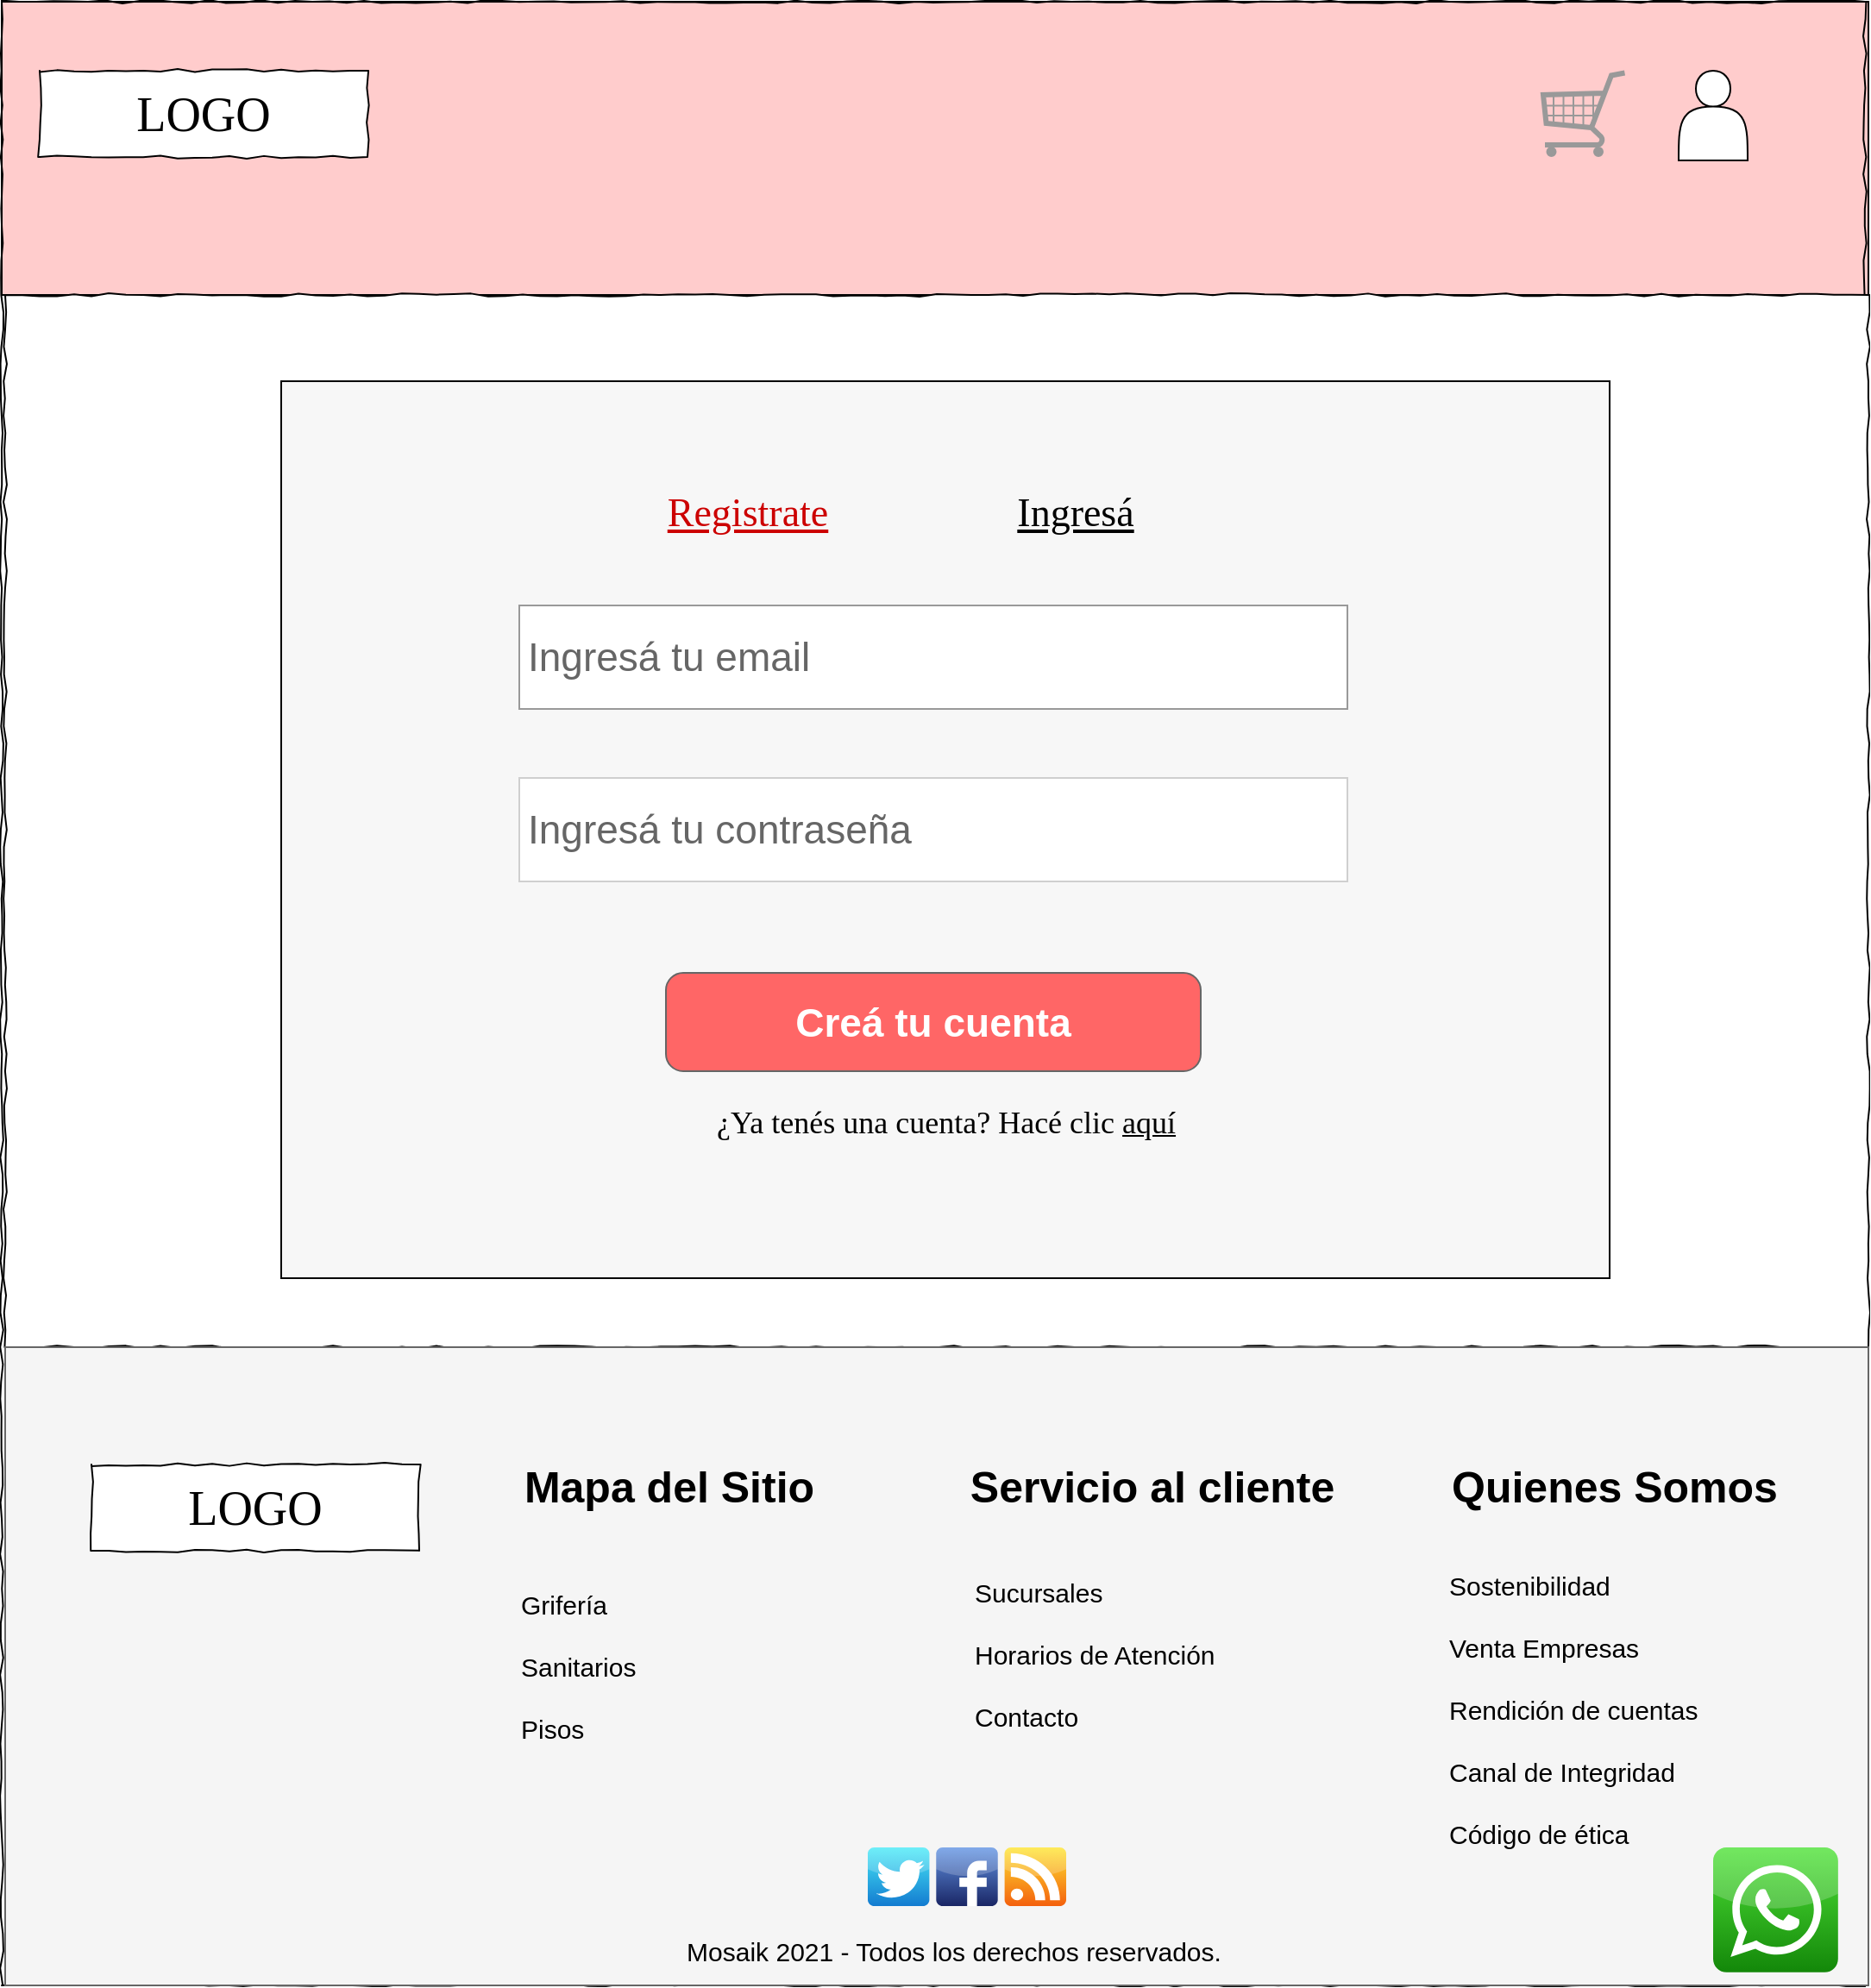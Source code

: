 <mxfile version="14.6.1" type="device" pages="4"><diagram name="Registro 1 - main" id="Wrc4QnwDr0ZT-MoXyewR"><mxGraphModel dx="2076" dy="1096" grid="1" gridSize="10" guides="1" tooltips="1" connect="1" arrows="1" fold="1" page="1" pageScale="1" pageWidth="1100" pageHeight="850" background="#ffffff" math="0" shadow="0"><root><mxCell id="GA3qDe899XazZ-DJ33n--0"/><mxCell id="GA3qDe899XazZ-DJ33n--1" parent="GA3qDe899XazZ-DJ33n--0"/><mxCell id="GA3qDe899XazZ-DJ33n--2" value="" style="rounded=0;whiteSpace=wrap;html=1;labelBackgroundColor=#ffffff;fontSize=30;fillColor=#FFCCCC;align=left;" vertex="1" parent="GA3qDe899XazZ-DJ33n--1"><mxGeometry x="18" y="20" width="1082" height="170" as="geometry"/></mxCell><mxCell id="GA3qDe899XazZ-DJ33n--3" value="" style="whiteSpace=wrap;html=1;rounded=0;shadow=0;labelBackgroundColor=none;strokeColor=#000000;strokeWidth=1;fillColor=none;fontFamily=Verdana;fontSize=12;fontColor=#000000;align=center;comic=1;" vertex="1" parent="GA3qDe899XazZ-DJ33n--1"><mxGeometry x="18" y="20" width="1080" height="1150" as="geometry"/></mxCell><mxCell id="GA3qDe899XazZ-DJ33n--4" value="" style="whiteSpace=wrap;html=1;rounded=0;shadow=0;labelBackgroundColor=none;strokeWidth=1;fontFamily=Verdana;fontSize=12;align=center;comic=1;" vertex="1" parent="GA3qDe899XazZ-DJ33n--1"><mxGeometry x="20" y="190" width="1080" height="610" as="geometry"/></mxCell><mxCell id="GA3qDe899XazZ-DJ33n--5" value="" style="rounded=0;whiteSpace=wrap;html=1;fontSize=30;align=left;fillColor=#F7F7F7;" vertex="1" parent="GA3qDe899XazZ-DJ33n--1"><mxGeometry x="180" y="240" width="770" height="520" as="geometry"/></mxCell><mxCell id="GA3qDe899XazZ-DJ33n--6" value="LOGO" style="whiteSpace=wrap;html=1;rounded=0;shadow=0;labelBackgroundColor=none;strokeWidth=1;fontFamily=Verdana;fontSize=28;align=center;comic=1;" vertex="1" parent="GA3qDe899XazZ-DJ33n--1"><mxGeometry x="40" y="60" width="190" height="50" as="geometry"/></mxCell><mxCell id="GA3qDe899XazZ-DJ33n--7" value="" style="verticalLabelPosition=bottom;shadow=0;dashed=0;align=center;html=1;verticalAlign=top;strokeWidth=1;shape=mxgraph.mockup.misc.shoppingCart;strokeColor=#999999;" vertex="1" parent="GA3qDe899XazZ-DJ33n--1"><mxGeometry x="910" y="60" width="50" height="50" as="geometry"/></mxCell><mxCell id="GA3qDe899XazZ-DJ33n--8" value="" style="shape=actor;whiteSpace=wrap;html=1;" vertex="1" parent="GA3qDe899XazZ-DJ33n--1"><mxGeometry x="990" y="60" width="40" height="52" as="geometry"/></mxCell><mxCell id="GA3qDe899XazZ-DJ33n--9" value="" style="group" vertex="1" connectable="0" parent="GA3qDe899XazZ-DJ33n--1"><mxGeometry x="465" y="480" width="210" height="20" as="geometry"/></mxCell><mxCell id="GA3qDe899XazZ-DJ33n--10" value="" style="ellipse;shape=doubleEllipse;whiteSpace=wrap;html=1;aspect=fixed;" vertex="1" parent="GA3qDe899XazZ-DJ33n--9"><mxGeometry width="20" height="20" as="geometry"/></mxCell><mxCell id="GA3qDe899XazZ-DJ33n--11" value="" style="ellipse;shape=doubleEllipse;whiteSpace=wrap;html=1;aspect=fixed;" vertex="1" parent="GA3qDe899XazZ-DJ33n--9"><mxGeometry x="190" width="20" height="20" as="geometry"/></mxCell><mxCell id="GA3qDe899XazZ-DJ33n--12" value="" style="ellipse;shape=doubleEllipse;whiteSpace=wrap;html=1;aspect=fixed;" vertex="1" parent="GA3qDe899XazZ-DJ33n--9"><mxGeometry x="95" width="20" height="20" as="geometry"/></mxCell><mxCell id="GA3qDe899XazZ-DJ33n--13" value="" style="rounded=0;whiteSpace=wrap;html=1;fontSize=20;fillColor=#f5f5f5;strokeColor=#666666;fontColor=#333333;" vertex="1" parent="GA3qDe899XazZ-DJ33n--1"><mxGeometry x="20" y="800" width="1080" height="370" as="geometry"/></mxCell><mxCell id="GA3qDe899XazZ-DJ33n--14" value="&lt;span style=&quot;font-size: 25px;&quot;&gt;Quienes Somos&lt;/span&gt;&lt;div style=&quot;text-align: left; font-size: 25px;&quot;&gt;&lt;/div&gt;" style="text;html=1;strokeColor=none;fillColor=none;align=center;verticalAlign=middle;whiteSpace=wrap;rounded=0;fontSize=25;fontStyle=1" vertex="1" parent="GA3qDe899XazZ-DJ33n--1"><mxGeometry x="848" y="850" width="210" height="60" as="geometry"/></mxCell><mxCell id="GA3qDe899XazZ-DJ33n--15" value="&lt;span style=&quot;font-size: 25px&quot;&gt;Servicio al cliente&lt;/span&gt;&lt;div style=&quot;text-align: left ; font-size: 25px&quot;&gt;&lt;/div&gt;" style="text;html=1;strokeColor=none;fillColor=none;align=center;verticalAlign=middle;whiteSpace=wrap;rounded=0;fontSize=25;fontStyle=1" vertex="1" parent="GA3qDe899XazZ-DJ33n--1"><mxGeometry x="560" y="850" width="250" height="60" as="geometry"/></mxCell><mxCell id="GA3qDe899XazZ-DJ33n--16" value="&lt;span style=&quot;font-size: 25px&quot;&gt;Mapa del Sitio&lt;/span&gt;&lt;div style=&quot;text-align: left ; font-size: 25px&quot;&gt;&lt;/div&gt;" style="text;html=1;strokeColor=none;fillColor=none;align=center;verticalAlign=middle;whiteSpace=wrap;rounded=0;fontSize=25;fontStyle=1" vertex="1" parent="GA3qDe899XazZ-DJ33n--1"><mxGeometry x="280" y="850" width="250" height="60" as="geometry"/></mxCell><mxCell id="GA3qDe899XazZ-DJ33n--17" value="Sucursales&lt;br&gt;&lt;br&gt;Horarios de Atención&lt;br&gt;&lt;br&gt;Contacto&lt;br&gt;&lt;div style=&quot;font-size: 15px&quot;&gt;&lt;/div&gt;" style="text;html=1;strokeColor=none;fillColor=none;align=left;verticalAlign=middle;whiteSpace=wrap;rounded=0;fontSize=15;fontStyle=0" vertex="1" parent="GA3qDe899XazZ-DJ33n--1"><mxGeometry x="580" y="918" width="160" height="120" as="geometry"/></mxCell><mxCell id="GA3qDe899XazZ-DJ33n--18" value="&lt;div&gt;Sostenibilidad&lt;/div&gt;&lt;div&gt;&lt;br&gt;&lt;/div&gt;&lt;div&gt;Venta Empresas&lt;/div&gt;&lt;div&gt;&lt;br&gt;&lt;/div&gt;&lt;div&gt;Rendición de cuentas&lt;/div&gt;&lt;div&gt;&lt;br&gt;&lt;/div&gt;&lt;div&gt;Canal de Integridad&lt;/div&gt;&lt;div&gt;&lt;br&gt;&lt;/div&gt;&lt;div&gt;Código de ética&lt;/div&gt;&lt;div style=&quot;font-size: 15px&quot;&gt;&lt;/div&gt;" style="text;html=1;strokeColor=none;fillColor=none;align=left;verticalAlign=middle;whiteSpace=wrap;rounded=0;fontSize=15;fontStyle=0" vertex="1" parent="GA3qDe899XazZ-DJ33n--1"><mxGeometry x="855" y="910" width="160" height="200" as="geometry"/></mxCell><mxCell id="GA3qDe899XazZ-DJ33n--19" value="Grifería&lt;br&gt;&lt;br&gt;Sanitarios&lt;br&gt;&lt;br&gt;Pisos&lt;br&gt;&lt;div style=&quot;font-size: 15px&quot;&gt;&lt;/div&gt;" style="text;html=1;strokeColor=none;fillColor=none;align=left;verticalAlign=middle;whiteSpace=wrap;rounded=0;fontSize=15;fontStyle=0" vertex="1" parent="GA3qDe899XazZ-DJ33n--1"><mxGeometry x="317" y="925" width="160" height="120" as="geometry"/></mxCell><mxCell id="GA3qDe899XazZ-DJ33n--20" value="Mosaik 2021 - Todos los derechos reservados.&lt;br&gt;&lt;div style=&quot;font-size: 15px&quot;&gt;&lt;/div&gt;" style="text;html=1;strokeColor=none;fillColor=none;align=center;verticalAlign=middle;whiteSpace=wrap;rounded=0;fontSize=15;fontStyle=0" vertex="1" parent="GA3qDe899XazZ-DJ33n--1"><mxGeometry x="40" y="1130" width="1060" height="40" as="geometry"/></mxCell><mxCell id="GA3qDe899XazZ-DJ33n--21" value="" style="dashed=0;outlineConnect=0;html=1;align=center;labelPosition=center;verticalLabelPosition=bottom;verticalAlign=top;shape=mxgraph.webicons.whatsapp;fillColor=#4FE238;gradientColor=#138709;fontSize=15;" vertex="1" parent="GA3qDe899XazZ-DJ33n--1"><mxGeometry x="1010" y="1090" width="72.4" height="72.4" as="geometry"/></mxCell><mxCell id="GA3qDe899XazZ-DJ33n--22" value="" style="group" vertex="1" connectable="0" parent="GA3qDe899XazZ-DJ33n--1"><mxGeometry x="520" y="1090" width="115" height="34" as="geometry"/></mxCell><mxCell id="GA3qDe899XazZ-DJ33n--23" value="" style="dashed=0;outlineConnect=0;html=1;align=center;labelPosition=center;verticalLabelPosition=bottom;verticalAlign=top;shape=mxgraph.webicons.twitter;fillColor=#49EAF7;gradientColor=#137BD0;fontSize=15;" vertex="1" parent="GA3qDe899XazZ-DJ33n--22"><mxGeometry width="35.69" height="34" as="geometry"/></mxCell><mxCell id="GA3qDe899XazZ-DJ33n--24" value="" style="dashed=0;outlineConnect=0;html=1;align=center;labelPosition=center;verticalLabelPosition=bottom;verticalAlign=top;shape=mxgraph.webicons.facebook;fillColor=#6294E4;gradientColor=#1A2665;fontSize=15;" vertex="1" parent="GA3qDe899XazZ-DJ33n--22"><mxGeometry x="39.655" width="35.69" height="34" as="geometry"/></mxCell><mxCell id="GA3qDe899XazZ-DJ33n--25" value="" style="dashed=0;outlineConnect=0;html=1;align=center;labelPosition=center;verticalLabelPosition=bottom;verticalAlign=top;shape=mxgraph.webicons.rss;fillColor=#FDE532;gradientColor=#F4600D;fontSize=15;" vertex="1" parent="GA3qDe899XazZ-DJ33n--22"><mxGeometry x="79.31" width="35.69" height="34" as="geometry"/></mxCell><mxCell id="GA3qDe899XazZ-DJ33n--26" value="LOGO" style="whiteSpace=wrap;html=1;rounded=0;shadow=0;labelBackgroundColor=none;strokeWidth=1;fontFamily=Verdana;fontSize=28;align=center;comic=1;" vertex="1" parent="GA3qDe899XazZ-DJ33n--1"><mxGeometry x="70" y="868" width="190" height="50" as="geometry"/></mxCell><mxCell id="GA3qDe899XazZ-DJ33n--27" value="Registrate" style="text;html=1;points=[];align=center;verticalAlign=top;spacingTop=-4;fontSize=23;fontFamily=Verdana;fontStyle=4;fontColor=#CC0000;" vertex="1" parent="GA3qDe899XazZ-DJ33n--1"><mxGeometry x="390" y="300" width="120" height="40" as="geometry"/></mxCell><mxCell id="GA3qDe899XazZ-DJ33n--28" value="Ingresá" style="text;html=1;points=[];align=center;verticalAlign=top;spacingTop=-4;fontSize=23;fontFamily=Verdana;fontStyle=4" vertex="1" parent="GA3qDe899XazZ-DJ33n--1"><mxGeometry x="580" y="300" width="120" height="40" as="geometry"/></mxCell><mxCell id="GA3qDe899XazZ-DJ33n--29" value="Ingresá tu contraseña" style="strokeWidth=1;shadow=0;dashed=0;align=center;html=1;shape=mxgraph.mockup.forms.pwField;mainText=;align=left;fontColor=#666666;fontSize=23;spacingLeft=3;fillColor=#ffffff;verticalAlign=middle;strokeColor=#CFCFCF;" vertex="1" parent="GA3qDe899XazZ-DJ33n--1"><mxGeometry x="318" y="470" width="480" height="60" as="geometry"/></mxCell><mxCell id="GA3qDe899XazZ-DJ33n--30" value="&lt;font style=&quot;font-size: 23px;&quot;&gt;Ingresá tu email&lt;/font&gt;" style="strokeWidth=1;shadow=0;dashed=0;align=center;html=1;shape=mxgraph.mockup.forms.pwField;strokeColor=#999999;mainText=;align=left;fontColor=#666666;fontSize=23;spacingLeft=3;fillColor=#ffffff;verticalAlign=middle;" vertex="1" parent="GA3qDe899XazZ-DJ33n--1"><mxGeometry x="318" y="370" width="480" height="60" as="geometry"/></mxCell><mxCell id="GA3qDe899XazZ-DJ33n--31" value="Creá tu cuenta" style="strokeWidth=1;shadow=0;dashed=0;align=center;html=1;shape=mxgraph.mockup.buttons.button;strokeColor=#666666;fontColor=#ffffff;mainText=;buttonStyle=round;fontSize=23;fontStyle=1;whiteSpace=wrap;fillColor=#FF6666;" vertex="1" parent="GA3qDe899XazZ-DJ33n--1"><mxGeometry x="403" y="583" width="310" height="57" as="geometry"/></mxCell><mxCell id="GA3qDe899XazZ-DJ33n--32" value="¿Ya tenés una cuenta? Hacé clic &lt;u style=&quot;font-size: 18px;&quot;&gt;aquí&lt;/u&gt;" style="text;html=1;points=[];align=center;verticalAlign=top;spacingTop=-4;fontSize=18;fontFamily=Verdana;fontStyle=0" vertex="1" parent="GA3qDe899XazZ-DJ33n--1"><mxGeometry x="390" y="657" width="350" height="30" as="geometry"/></mxCell></root></mxGraphModel></diagram><diagram name="Registro 2 - error" id="YXgqrevwBDrtCMY97hwY"><mxGraphModel dx="2076" dy="1096" grid="1" gridSize="10" guides="1" tooltips="1" connect="1" arrows="1" fold="1" page="1" pageScale="1" pageWidth="1100" pageHeight="850" background="#ffffff" math="0" shadow="0"><root><mxCell id="K_M5II-F_oAmrG4VRPmc-0"/><mxCell id="K_M5II-F_oAmrG4VRPmc-1" parent="K_M5II-F_oAmrG4VRPmc-0"/><mxCell id="K_M5II-F_oAmrG4VRPmc-40" value="" style="rounded=0;whiteSpace=wrap;html=1;labelBackgroundColor=#ffffff;fontSize=30;fillColor=#FFCCCC;align=left;" vertex="1" parent="K_M5II-F_oAmrG4VRPmc-1"><mxGeometry x="18" y="20" width="1082" height="170" as="geometry"/></mxCell><mxCell id="K_M5II-F_oAmrG4VRPmc-3" value="" style="whiteSpace=wrap;html=1;rounded=0;shadow=0;labelBackgroundColor=none;strokeColor=#000000;strokeWidth=1;fillColor=none;fontFamily=Verdana;fontSize=12;fontColor=#000000;align=center;comic=1;" vertex="1" parent="K_M5II-F_oAmrG4VRPmc-1"><mxGeometry x="18" y="20" width="1080" height="1150" as="geometry"/></mxCell><mxCell id="K_M5II-F_oAmrG4VRPmc-2" value="" style="whiteSpace=wrap;html=1;rounded=0;shadow=0;labelBackgroundColor=none;strokeWidth=1;fontFamily=Verdana;fontSize=12;align=center;comic=1;" vertex="1" parent="K_M5II-F_oAmrG4VRPmc-1"><mxGeometry x="20" y="190" width="1080" height="610" as="geometry"/></mxCell><mxCell id="K_M5II-F_oAmrG4VRPmc-34" value="" style="rounded=0;whiteSpace=wrap;html=1;fontSize=30;align=left;fillColor=#F7F7F7;" vertex="1" parent="K_M5II-F_oAmrG4VRPmc-1"><mxGeometry x="180" y="240" width="770" height="520" as="geometry"/></mxCell><mxCell id="K_M5II-F_oAmrG4VRPmc-4" value="LOGO" style="whiteSpace=wrap;html=1;rounded=0;shadow=0;labelBackgroundColor=none;strokeWidth=1;fontFamily=Verdana;fontSize=28;align=center;comic=1;" vertex="1" parent="K_M5II-F_oAmrG4VRPmc-1"><mxGeometry x="40" y="60" width="190" height="50" as="geometry"/></mxCell><mxCell id="K_M5II-F_oAmrG4VRPmc-6" value="" style="verticalLabelPosition=bottom;shadow=0;dashed=0;align=center;html=1;verticalAlign=top;strokeWidth=1;shape=mxgraph.mockup.misc.shoppingCart;strokeColor=#999999;" vertex="1" parent="K_M5II-F_oAmrG4VRPmc-1"><mxGeometry x="910" y="60" width="50" height="50" as="geometry"/></mxCell><mxCell id="K_M5II-F_oAmrG4VRPmc-7" value="" style="shape=actor;whiteSpace=wrap;html=1;" vertex="1" parent="K_M5II-F_oAmrG4VRPmc-1"><mxGeometry x="990" y="60" width="40" height="52" as="geometry"/></mxCell><mxCell id="K_M5II-F_oAmrG4VRPmc-8" value="" style="group" vertex="1" connectable="0" parent="K_M5II-F_oAmrG4VRPmc-1"><mxGeometry x="465" y="480" width="210" height="20" as="geometry"/></mxCell><mxCell id="K_M5II-F_oAmrG4VRPmc-9" value="" style="ellipse;shape=doubleEllipse;whiteSpace=wrap;html=1;aspect=fixed;" vertex="1" parent="K_M5II-F_oAmrG4VRPmc-8"><mxGeometry width="20" height="20" as="geometry"/></mxCell><mxCell id="K_M5II-F_oAmrG4VRPmc-10" value="" style="ellipse;shape=doubleEllipse;whiteSpace=wrap;html=1;aspect=fixed;" vertex="1" parent="K_M5II-F_oAmrG4VRPmc-8"><mxGeometry x="190" width="20" height="20" as="geometry"/></mxCell><mxCell id="K_M5II-F_oAmrG4VRPmc-11" value="" style="ellipse;shape=doubleEllipse;whiteSpace=wrap;html=1;aspect=fixed;" vertex="1" parent="K_M5II-F_oAmrG4VRPmc-8"><mxGeometry x="95" width="20" height="20" as="geometry"/></mxCell><mxCell id="K_M5II-F_oAmrG4VRPmc-12" value="" style="rounded=0;whiteSpace=wrap;html=1;fontSize=20;fillColor=#f5f5f5;strokeColor=#666666;fontColor=#333333;" vertex="1" parent="K_M5II-F_oAmrG4VRPmc-1"><mxGeometry x="20" y="800" width="1080" height="370" as="geometry"/></mxCell><mxCell id="K_M5II-F_oAmrG4VRPmc-13" value="&lt;span style=&quot;font-size: 25px;&quot;&gt;Quienes Somos&lt;/span&gt;&lt;div style=&quot;text-align: left; font-size: 25px;&quot;&gt;&lt;/div&gt;" style="text;html=1;strokeColor=none;fillColor=none;align=center;verticalAlign=middle;whiteSpace=wrap;rounded=0;fontSize=25;fontStyle=1" vertex="1" parent="K_M5II-F_oAmrG4VRPmc-1"><mxGeometry x="848" y="850" width="210" height="60" as="geometry"/></mxCell><mxCell id="K_M5II-F_oAmrG4VRPmc-14" value="&lt;span style=&quot;font-size: 25px&quot;&gt;Servicio al cliente&lt;/span&gt;&lt;div style=&quot;text-align: left ; font-size: 25px&quot;&gt;&lt;/div&gt;" style="text;html=1;strokeColor=none;fillColor=none;align=center;verticalAlign=middle;whiteSpace=wrap;rounded=0;fontSize=25;fontStyle=1" vertex="1" parent="K_M5II-F_oAmrG4VRPmc-1"><mxGeometry x="560" y="850" width="250" height="60" as="geometry"/></mxCell><mxCell id="K_M5II-F_oAmrG4VRPmc-15" value="&lt;span style=&quot;font-size: 25px&quot;&gt;Mapa del Sitio&lt;/span&gt;&lt;div style=&quot;text-align: left ; font-size: 25px&quot;&gt;&lt;/div&gt;" style="text;html=1;strokeColor=none;fillColor=none;align=center;verticalAlign=middle;whiteSpace=wrap;rounded=0;fontSize=25;fontStyle=1" vertex="1" parent="K_M5II-F_oAmrG4VRPmc-1"><mxGeometry x="280" y="850" width="250" height="60" as="geometry"/></mxCell><mxCell id="K_M5II-F_oAmrG4VRPmc-16" value="Sucursales&lt;br&gt;&lt;br&gt;Horarios de Atención&lt;br&gt;&lt;br&gt;Contacto&lt;br&gt;&lt;div style=&quot;font-size: 15px&quot;&gt;&lt;/div&gt;" style="text;html=1;strokeColor=none;fillColor=none;align=left;verticalAlign=middle;whiteSpace=wrap;rounded=0;fontSize=15;fontStyle=0" vertex="1" parent="K_M5II-F_oAmrG4VRPmc-1"><mxGeometry x="580" y="918" width="160" height="120" as="geometry"/></mxCell><mxCell id="K_M5II-F_oAmrG4VRPmc-17" value="&lt;div&gt;Sostenibilidad&lt;/div&gt;&lt;div&gt;&lt;br&gt;&lt;/div&gt;&lt;div&gt;Venta Empresas&lt;/div&gt;&lt;div&gt;&lt;br&gt;&lt;/div&gt;&lt;div&gt;Rendición de cuentas&lt;/div&gt;&lt;div&gt;&lt;br&gt;&lt;/div&gt;&lt;div&gt;Canal de Integridad&lt;/div&gt;&lt;div&gt;&lt;br&gt;&lt;/div&gt;&lt;div&gt;Código de ética&lt;/div&gt;&lt;div style=&quot;font-size: 15px&quot;&gt;&lt;/div&gt;" style="text;html=1;strokeColor=none;fillColor=none;align=left;verticalAlign=middle;whiteSpace=wrap;rounded=0;fontSize=15;fontStyle=0" vertex="1" parent="K_M5II-F_oAmrG4VRPmc-1"><mxGeometry x="855" y="910" width="160" height="200" as="geometry"/></mxCell><mxCell id="K_M5II-F_oAmrG4VRPmc-18" value="Grifería&lt;br&gt;&lt;br&gt;Sanitarios&lt;br&gt;&lt;br&gt;Pisos&lt;br&gt;&lt;div style=&quot;font-size: 15px&quot;&gt;&lt;/div&gt;" style="text;html=1;strokeColor=none;fillColor=none;align=left;verticalAlign=middle;whiteSpace=wrap;rounded=0;fontSize=15;fontStyle=0" vertex="1" parent="K_M5II-F_oAmrG4VRPmc-1"><mxGeometry x="317" y="925" width="160" height="120" as="geometry"/></mxCell><mxCell id="K_M5II-F_oAmrG4VRPmc-19" value="Mosaik 2021 - Todos los derechos reservados.&lt;br&gt;&lt;div style=&quot;font-size: 15px&quot;&gt;&lt;/div&gt;" style="text;html=1;strokeColor=none;fillColor=none;align=center;verticalAlign=middle;whiteSpace=wrap;rounded=0;fontSize=15;fontStyle=0" vertex="1" parent="K_M5II-F_oAmrG4VRPmc-1"><mxGeometry x="40" y="1130" width="1060" height="40" as="geometry"/></mxCell><mxCell id="K_M5II-F_oAmrG4VRPmc-20" value="" style="dashed=0;outlineConnect=0;html=1;align=center;labelPosition=center;verticalLabelPosition=bottom;verticalAlign=top;shape=mxgraph.webicons.whatsapp;fillColor=#4FE238;gradientColor=#138709;fontSize=15;" vertex="1" parent="K_M5II-F_oAmrG4VRPmc-1"><mxGeometry x="1010" y="1090" width="72.4" height="72.4" as="geometry"/></mxCell><mxCell id="K_M5II-F_oAmrG4VRPmc-21" value="" style="group" vertex="1" connectable="0" parent="K_M5II-F_oAmrG4VRPmc-1"><mxGeometry x="520" y="1090" width="115" height="34" as="geometry"/></mxCell><mxCell id="K_M5II-F_oAmrG4VRPmc-22" value="" style="dashed=0;outlineConnect=0;html=1;align=center;labelPosition=center;verticalLabelPosition=bottom;verticalAlign=top;shape=mxgraph.webicons.twitter;fillColor=#49EAF7;gradientColor=#137BD0;fontSize=15;" vertex="1" parent="K_M5II-F_oAmrG4VRPmc-21"><mxGeometry width="35.69" height="34" as="geometry"/></mxCell><mxCell id="K_M5II-F_oAmrG4VRPmc-23" value="" style="dashed=0;outlineConnect=0;html=1;align=center;labelPosition=center;verticalLabelPosition=bottom;verticalAlign=top;shape=mxgraph.webicons.facebook;fillColor=#6294E4;gradientColor=#1A2665;fontSize=15;" vertex="1" parent="K_M5II-F_oAmrG4VRPmc-21"><mxGeometry x="39.655" width="35.69" height="34" as="geometry"/></mxCell><mxCell id="K_M5II-F_oAmrG4VRPmc-24" value="" style="dashed=0;outlineConnect=0;html=1;align=center;labelPosition=center;verticalLabelPosition=bottom;verticalAlign=top;shape=mxgraph.webicons.rss;fillColor=#FDE532;gradientColor=#F4600D;fontSize=15;" vertex="1" parent="K_M5II-F_oAmrG4VRPmc-21"><mxGeometry x="79.31" width="35.69" height="34" as="geometry"/></mxCell><mxCell id="K_M5II-F_oAmrG4VRPmc-25" value="LOGO" style="whiteSpace=wrap;html=1;rounded=0;shadow=0;labelBackgroundColor=none;strokeWidth=1;fontFamily=Verdana;fontSize=28;align=center;comic=1;" vertex="1" parent="K_M5II-F_oAmrG4VRPmc-1"><mxGeometry x="70" y="868" width="190" height="50" as="geometry"/></mxCell><mxCell id="K_M5II-F_oAmrG4VRPmc-26" value="Registrate" style="text;html=1;points=[];align=center;verticalAlign=top;spacingTop=-4;fontSize=23;fontFamily=Verdana;fontStyle=4;fontColor=#CC0000;" vertex="1" parent="K_M5II-F_oAmrG4VRPmc-1"><mxGeometry x="390" y="300" width="120" height="40" as="geometry"/></mxCell><mxCell id="K_M5II-F_oAmrG4VRPmc-27" value="Ingresá" style="text;html=1;points=[];align=center;verticalAlign=top;spacingTop=-4;fontSize=23;fontFamily=Verdana;fontStyle=4" vertex="1" parent="K_M5II-F_oAmrG4VRPmc-1"><mxGeometry x="580" y="300" width="120" height="40" as="geometry"/></mxCell><mxCell id="K_M5II-F_oAmrG4VRPmc-28" value="Ingresá tu contraseña" style="strokeWidth=1;shadow=0;dashed=0;align=center;html=1;shape=mxgraph.mockup.forms.pwField;mainText=;align=left;fontColor=#666666;fontSize=23;spacingLeft=3;fillColor=#ffffff;verticalAlign=middle;strokeColor=#CFCFCF;" vertex="1" parent="K_M5II-F_oAmrG4VRPmc-1"><mxGeometry x="318" y="470" width="480" height="60" as="geometry"/></mxCell><mxCell id="K_M5II-F_oAmrG4VRPmc-29" value="&lt;font style=&quot;font-size: 23px;&quot;&gt;Ingresá tu email&lt;/font&gt;" style="strokeWidth=1;shadow=0;dashed=0;align=center;html=1;shape=mxgraph.mockup.forms.pwField;strokeColor=#999999;mainText=;align=left;fontColor=#666666;fontSize=23;spacingLeft=3;fillColor=#ffffff;verticalAlign=middle;" vertex="1" parent="K_M5II-F_oAmrG4VRPmc-1"><mxGeometry x="318" y="370" width="480" height="60" as="geometry"/></mxCell><mxCell id="K_M5II-F_oAmrG4VRPmc-30" value="Creá tu cuenta" style="strokeWidth=1;shadow=0;dashed=0;align=center;html=1;shape=mxgraph.mockup.buttons.button;strokeColor=#666666;fontColor=#ffffff;mainText=;buttonStyle=round;fontSize=23;fontStyle=1;whiteSpace=wrap;fillColor=#FF6666;" vertex="1" parent="K_M5II-F_oAmrG4VRPmc-1"><mxGeometry x="403" y="583" width="310" height="57" as="geometry"/></mxCell><mxCell id="K_M5II-F_oAmrG4VRPmc-31" value="¿Ya tenés una cuenta? Hacé clic &lt;u style=&quot;font-size: 18px;&quot;&gt;aquí&lt;/u&gt;" style="text;html=1;points=[];align=center;verticalAlign=top;spacingTop=-4;fontSize=18;fontFamily=Verdana;fontStyle=0" vertex="1" parent="K_M5II-F_oAmrG4VRPmc-1"><mxGeometry x="390" y="657" width="350" height="30" as="geometry"/></mxCell><mxCell id="K_M5II-F_oAmrG4VRPmc-32" value="&amp;nbsp;El campo mail es obligatorio" style="text;html=1;points=[];align=left;verticalAlign=top;spacingTop=-4;fontSize=18;fontFamily=Verdana;fontStyle=0;fontColor=#CC0000;" vertex="1" parent="K_M5II-F_oAmrG4VRPmc-1"><mxGeometry x="317" y="430" width="350" height="30" as="geometry"/></mxCell><mxCell id="K_M5II-F_oAmrG4VRPmc-33" value="La contraseña no es válida" style="text;html=1;points=[];align=left;verticalAlign=top;spacingTop=-4;fontSize=18;fontFamily=Verdana;fontStyle=0;fontColor=#CC0000;" vertex="1" parent="K_M5II-F_oAmrG4VRPmc-1"><mxGeometry x="318" y="533" width="350" height="30" as="geometry"/></mxCell></root></mxGraphModel></diagram><diagram name="Registro 2 - error 2" id="Fz015Zu8-0kdToIHoxH8"><mxGraphModel dx="2076" dy="1096" grid="1" gridSize="10" guides="1" tooltips="1" connect="1" arrows="1" fold="1" page="1" pageScale="1" pageWidth="1100" pageHeight="850" background="#ffffff" math="0" shadow="0"><root><mxCell id="EPP4iuStg646nM-8iXyf-0"/><mxCell id="EPP4iuStg646nM-8iXyf-1" parent="EPP4iuStg646nM-8iXyf-0"/><mxCell id="EPP4iuStg646nM-8iXyf-2" value="" style="rounded=0;whiteSpace=wrap;html=1;labelBackgroundColor=#ffffff;fontSize=30;fillColor=#FFCCCC;align=left;" vertex="1" parent="EPP4iuStg646nM-8iXyf-1"><mxGeometry x="18" y="20" width="1082" height="170" as="geometry"/></mxCell><mxCell id="EPP4iuStg646nM-8iXyf-3" value="" style="whiteSpace=wrap;html=1;rounded=0;shadow=0;labelBackgroundColor=none;strokeColor=#000000;strokeWidth=1;fillColor=none;fontFamily=Verdana;fontSize=12;fontColor=#000000;align=center;comic=1;" vertex="1" parent="EPP4iuStg646nM-8iXyf-1"><mxGeometry x="18" y="20" width="1080" height="1150" as="geometry"/></mxCell><mxCell id="EPP4iuStg646nM-8iXyf-4" value="" style="whiteSpace=wrap;html=1;rounded=0;shadow=0;labelBackgroundColor=none;strokeWidth=1;fontFamily=Verdana;fontSize=12;align=center;comic=1;" vertex="1" parent="EPP4iuStg646nM-8iXyf-1"><mxGeometry x="20" y="190" width="1080" height="610" as="geometry"/></mxCell><mxCell id="EPP4iuStg646nM-8iXyf-5" value="" style="rounded=0;whiteSpace=wrap;html=1;fontSize=30;align=left;fillColor=#F7F7F7;" vertex="1" parent="EPP4iuStg646nM-8iXyf-1"><mxGeometry x="180" y="240" width="770" height="520" as="geometry"/></mxCell><mxCell id="EPP4iuStg646nM-8iXyf-6" value="LOGO" style="whiteSpace=wrap;html=1;rounded=0;shadow=0;labelBackgroundColor=none;strokeWidth=1;fontFamily=Verdana;fontSize=28;align=center;comic=1;" vertex="1" parent="EPP4iuStg646nM-8iXyf-1"><mxGeometry x="40" y="60" width="190" height="50" as="geometry"/></mxCell><mxCell id="EPP4iuStg646nM-8iXyf-7" value="" style="verticalLabelPosition=bottom;shadow=0;dashed=0;align=center;html=1;verticalAlign=top;strokeWidth=1;shape=mxgraph.mockup.misc.shoppingCart;strokeColor=#999999;" vertex="1" parent="EPP4iuStg646nM-8iXyf-1"><mxGeometry x="910" y="60" width="50" height="50" as="geometry"/></mxCell><mxCell id="EPP4iuStg646nM-8iXyf-8" value="" style="shape=actor;whiteSpace=wrap;html=1;" vertex="1" parent="EPP4iuStg646nM-8iXyf-1"><mxGeometry x="990" y="60" width="40" height="52" as="geometry"/></mxCell><mxCell id="EPP4iuStg646nM-8iXyf-9" value="" style="group" vertex="1" connectable="0" parent="EPP4iuStg646nM-8iXyf-1"><mxGeometry x="465" y="480" width="210" height="20" as="geometry"/></mxCell><mxCell id="EPP4iuStg646nM-8iXyf-10" value="" style="ellipse;shape=doubleEllipse;whiteSpace=wrap;html=1;aspect=fixed;" vertex="1" parent="EPP4iuStg646nM-8iXyf-9"><mxGeometry width="20" height="20" as="geometry"/></mxCell><mxCell id="EPP4iuStg646nM-8iXyf-11" value="" style="ellipse;shape=doubleEllipse;whiteSpace=wrap;html=1;aspect=fixed;" vertex="1" parent="EPP4iuStg646nM-8iXyf-9"><mxGeometry x="190" width="20" height="20" as="geometry"/></mxCell><mxCell id="EPP4iuStg646nM-8iXyf-12" value="" style="ellipse;shape=doubleEllipse;whiteSpace=wrap;html=1;aspect=fixed;" vertex="1" parent="EPP4iuStg646nM-8iXyf-9"><mxGeometry x="95" width="20" height="20" as="geometry"/></mxCell><mxCell id="EPP4iuStg646nM-8iXyf-13" value="" style="rounded=0;whiteSpace=wrap;html=1;fontSize=20;fillColor=#f5f5f5;strokeColor=#666666;fontColor=#333333;" vertex="1" parent="EPP4iuStg646nM-8iXyf-1"><mxGeometry x="20" y="800" width="1080" height="370" as="geometry"/></mxCell><mxCell id="EPP4iuStg646nM-8iXyf-14" value="&lt;span style=&quot;font-size: 25px;&quot;&gt;Quienes Somos&lt;/span&gt;&lt;div style=&quot;text-align: left; font-size: 25px;&quot;&gt;&lt;/div&gt;" style="text;html=1;strokeColor=none;fillColor=none;align=center;verticalAlign=middle;whiteSpace=wrap;rounded=0;fontSize=25;fontStyle=1" vertex="1" parent="EPP4iuStg646nM-8iXyf-1"><mxGeometry x="848" y="850" width="210" height="60" as="geometry"/></mxCell><mxCell id="EPP4iuStg646nM-8iXyf-15" value="&lt;span style=&quot;font-size: 25px&quot;&gt;Servicio al cliente&lt;/span&gt;&lt;div style=&quot;text-align: left ; font-size: 25px&quot;&gt;&lt;/div&gt;" style="text;html=1;strokeColor=none;fillColor=none;align=center;verticalAlign=middle;whiteSpace=wrap;rounded=0;fontSize=25;fontStyle=1" vertex="1" parent="EPP4iuStg646nM-8iXyf-1"><mxGeometry x="560" y="850" width="250" height="60" as="geometry"/></mxCell><mxCell id="EPP4iuStg646nM-8iXyf-16" value="&lt;span style=&quot;font-size: 25px&quot;&gt;Mapa del Sitio&lt;/span&gt;&lt;div style=&quot;text-align: left ; font-size: 25px&quot;&gt;&lt;/div&gt;" style="text;html=1;strokeColor=none;fillColor=none;align=center;verticalAlign=middle;whiteSpace=wrap;rounded=0;fontSize=25;fontStyle=1" vertex="1" parent="EPP4iuStg646nM-8iXyf-1"><mxGeometry x="280" y="850" width="250" height="60" as="geometry"/></mxCell><mxCell id="EPP4iuStg646nM-8iXyf-17" value="Sucursales&lt;br&gt;&lt;br&gt;Horarios de Atención&lt;br&gt;&lt;br&gt;Contacto&lt;br&gt;&lt;div style=&quot;font-size: 15px&quot;&gt;&lt;/div&gt;" style="text;html=1;strokeColor=none;fillColor=none;align=left;verticalAlign=middle;whiteSpace=wrap;rounded=0;fontSize=15;fontStyle=0" vertex="1" parent="EPP4iuStg646nM-8iXyf-1"><mxGeometry x="580" y="918" width="160" height="120" as="geometry"/></mxCell><mxCell id="EPP4iuStg646nM-8iXyf-18" value="&lt;div&gt;Sostenibilidad&lt;/div&gt;&lt;div&gt;&lt;br&gt;&lt;/div&gt;&lt;div&gt;Venta Empresas&lt;/div&gt;&lt;div&gt;&lt;br&gt;&lt;/div&gt;&lt;div&gt;Rendición de cuentas&lt;/div&gt;&lt;div&gt;&lt;br&gt;&lt;/div&gt;&lt;div&gt;Canal de Integridad&lt;/div&gt;&lt;div&gt;&lt;br&gt;&lt;/div&gt;&lt;div&gt;Código de ética&lt;/div&gt;&lt;div style=&quot;font-size: 15px&quot;&gt;&lt;/div&gt;" style="text;html=1;strokeColor=none;fillColor=none;align=left;verticalAlign=middle;whiteSpace=wrap;rounded=0;fontSize=15;fontStyle=0" vertex="1" parent="EPP4iuStg646nM-8iXyf-1"><mxGeometry x="855" y="910" width="160" height="200" as="geometry"/></mxCell><mxCell id="EPP4iuStg646nM-8iXyf-19" value="Grifería&lt;br&gt;&lt;br&gt;Sanitarios&lt;br&gt;&lt;br&gt;Pisos&lt;br&gt;&lt;div style=&quot;font-size: 15px&quot;&gt;&lt;/div&gt;" style="text;html=1;strokeColor=none;fillColor=none;align=left;verticalAlign=middle;whiteSpace=wrap;rounded=0;fontSize=15;fontStyle=0" vertex="1" parent="EPP4iuStg646nM-8iXyf-1"><mxGeometry x="317" y="925" width="160" height="120" as="geometry"/></mxCell><mxCell id="EPP4iuStg646nM-8iXyf-20" value="Mosaik 2021 - Todos los derechos reservados.&lt;br&gt;&lt;div style=&quot;font-size: 15px&quot;&gt;&lt;/div&gt;" style="text;html=1;strokeColor=none;fillColor=none;align=center;verticalAlign=middle;whiteSpace=wrap;rounded=0;fontSize=15;fontStyle=0" vertex="1" parent="EPP4iuStg646nM-8iXyf-1"><mxGeometry x="40" y="1130" width="1060" height="40" as="geometry"/></mxCell><mxCell id="EPP4iuStg646nM-8iXyf-21" value="" style="dashed=0;outlineConnect=0;html=1;align=center;labelPosition=center;verticalLabelPosition=bottom;verticalAlign=top;shape=mxgraph.webicons.whatsapp;fillColor=#4FE238;gradientColor=#138709;fontSize=15;" vertex="1" parent="EPP4iuStg646nM-8iXyf-1"><mxGeometry x="1010" y="1090" width="72.4" height="72.4" as="geometry"/></mxCell><mxCell id="EPP4iuStg646nM-8iXyf-22" value="" style="group" vertex="1" connectable="0" parent="EPP4iuStg646nM-8iXyf-1"><mxGeometry x="520" y="1090" width="115" height="34" as="geometry"/></mxCell><mxCell id="EPP4iuStg646nM-8iXyf-23" value="" style="dashed=0;outlineConnect=0;html=1;align=center;labelPosition=center;verticalLabelPosition=bottom;verticalAlign=top;shape=mxgraph.webicons.twitter;fillColor=#49EAF7;gradientColor=#137BD0;fontSize=15;" vertex="1" parent="EPP4iuStg646nM-8iXyf-22"><mxGeometry width="35.69" height="34" as="geometry"/></mxCell><mxCell id="EPP4iuStg646nM-8iXyf-24" value="" style="dashed=0;outlineConnect=0;html=1;align=center;labelPosition=center;verticalLabelPosition=bottom;verticalAlign=top;shape=mxgraph.webicons.facebook;fillColor=#6294E4;gradientColor=#1A2665;fontSize=15;" vertex="1" parent="EPP4iuStg646nM-8iXyf-22"><mxGeometry x="39.655" width="35.69" height="34" as="geometry"/></mxCell><mxCell id="EPP4iuStg646nM-8iXyf-25" value="" style="dashed=0;outlineConnect=0;html=1;align=center;labelPosition=center;verticalLabelPosition=bottom;verticalAlign=top;shape=mxgraph.webicons.rss;fillColor=#FDE532;gradientColor=#F4600D;fontSize=15;" vertex="1" parent="EPP4iuStg646nM-8iXyf-22"><mxGeometry x="79.31" width="35.69" height="34" as="geometry"/></mxCell><mxCell id="EPP4iuStg646nM-8iXyf-26" value="LOGO" style="whiteSpace=wrap;html=1;rounded=0;shadow=0;labelBackgroundColor=none;strokeWidth=1;fontFamily=Verdana;fontSize=28;align=center;comic=1;" vertex="1" parent="EPP4iuStg646nM-8iXyf-1"><mxGeometry x="70" y="868" width="190" height="50" as="geometry"/></mxCell><mxCell id="EPP4iuStg646nM-8iXyf-27" value="Registrate" style="text;html=1;points=[];align=center;verticalAlign=top;spacingTop=-4;fontSize=23;fontFamily=Verdana;fontStyle=4;fontColor=#CC0000;" vertex="1" parent="EPP4iuStg646nM-8iXyf-1"><mxGeometry x="390" y="300" width="120" height="40" as="geometry"/></mxCell><mxCell id="EPP4iuStg646nM-8iXyf-28" value="Ingresá" style="text;html=1;points=[];align=center;verticalAlign=top;spacingTop=-4;fontSize=23;fontFamily=Verdana;fontStyle=4" vertex="1" parent="EPP4iuStg646nM-8iXyf-1"><mxGeometry x="580" y="300" width="120" height="40" as="geometry"/></mxCell><mxCell id="EPP4iuStg646nM-8iXyf-29" value="&lt;span style=&quot;font-size: 50px&quot;&gt;********&lt;/span&gt;" style="strokeWidth=1;shadow=0;dashed=0;align=center;html=1;shape=mxgraph.mockup.forms.pwField;mainText=;align=left;fontColor=#666666;fontSize=23;spacingLeft=3;fillColor=#ffffff;verticalAlign=middle;strokeColor=#CFCFCF;" vertex="1" parent="EPP4iuStg646nM-8iXyf-1"><mxGeometry x="318" y="470" width="480" height="60" as="geometry"/></mxCell><mxCell id="EPP4iuStg646nM-8iXyf-30" value="mimail@mimail.com" style="strokeWidth=1;shadow=0;dashed=0;align=center;html=1;shape=mxgraph.mockup.forms.pwField;strokeColor=#999999;mainText=;align=left;fontColor=#666666;fontSize=23;spacingLeft=3;fillColor=#ffffff;verticalAlign=middle;" vertex="1" parent="EPP4iuStg646nM-8iXyf-1"><mxGeometry x="318" y="370" width="480" height="60" as="geometry"/></mxCell><mxCell id="EPP4iuStg646nM-8iXyf-31" value="Creá tu cuenta" style="strokeWidth=1;shadow=0;dashed=0;align=center;html=1;shape=mxgraph.mockup.buttons.button;strokeColor=#666666;fontColor=#ffffff;mainText=;buttonStyle=round;fontSize=23;fontStyle=1;whiteSpace=wrap;fillColor=#FF6666;" vertex="1" parent="EPP4iuStg646nM-8iXyf-1"><mxGeometry x="403" y="583" width="310" height="57" as="geometry"/></mxCell><mxCell id="EPP4iuStg646nM-8iXyf-32" value="¿Ya tenés una cuenta? Hacé clic &lt;u style=&quot;font-size: 18px;&quot;&gt;aquí&lt;/u&gt;" style="text;html=1;points=[];align=center;verticalAlign=top;spacingTop=-4;fontSize=18;fontFamily=Verdana;fontStyle=0" vertex="1" parent="EPP4iuStg646nM-8iXyf-1"><mxGeometry x="390" y="657" width="350" height="30" as="geometry"/></mxCell><mxCell id="Kvcon34Tf9qx8d58PvkO-2" value="La cuenta de correo ya existe. &lt;font color=&quot;#000000&quot;&gt;Ingresá &lt;u&gt;aquí&lt;/u&gt;&lt;/font&gt;" style="text;html=1;points=[];align=left;verticalAlign=top;spacingTop=-4;fontSize=18;fontFamily=Verdana;fontStyle=0;fontColor=#CC0000;" vertex="1" parent="EPP4iuStg646nM-8iXyf-1"><mxGeometry x="320" y="430" width="423" height="30" as="geometry"/></mxCell><mxCell id="Kvcon34Tf9qx8d58PvkO-3" value="La contraseña no es válida" style="text;html=1;points=[];align=left;verticalAlign=top;spacingTop=-4;fontSize=18;fontFamily=Verdana;fontStyle=0;fontColor=#CC0000;" vertex="1" parent="EPP4iuStg646nM-8iXyf-1"><mxGeometry x="321" y="533" width="350" height="30" as="geometry"/></mxCell></root></mxGraphModel></diagram><diagram name="Registro 3 - OK" id="uPUh-4zp3FP_oAeOgW6W"><mxGraphModel dx="2076" dy="1096" grid="1" gridSize="10" guides="1" tooltips="1" connect="1" arrows="1" fold="1" page="1" pageScale="1" pageWidth="1100" pageHeight="850" background="#ffffff" math="0" shadow="0"><root><mxCell id="vW0czJVtTfiHfSay6eQA-0"/><mxCell id="vW0czJVtTfiHfSay6eQA-1" parent="vW0czJVtTfiHfSay6eQA-0"/><mxCell id="vW0czJVtTfiHfSay6eQA-3" value="" style="whiteSpace=wrap;html=1;rounded=0;shadow=0;labelBackgroundColor=none;strokeColor=#000000;strokeWidth=1;fillColor=none;fontFamily=Verdana;fontSize=12;fontColor=#000000;align=center;comic=1;" vertex="1" parent="vW0czJVtTfiHfSay6eQA-1"><mxGeometry x="18" y="20" width="1080" height="1150" as="geometry"/></mxCell><mxCell id="vW0czJVtTfiHfSay6eQA-4" value="" style="whiteSpace=wrap;html=1;rounded=0;shadow=0;labelBackgroundColor=none;strokeWidth=1;fontFamily=Verdana;fontSize=12;align=center;comic=1;" vertex="1" parent="vW0czJVtTfiHfSay6eQA-1"><mxGeometry x="20" y="190" width="1080" height="610" as="geometry"/></mxCell><mxCell id="vW0czJVtTfiHfSay6eQA-39" value="" style="rounded=0;whiteSpace=wrap;html=1;labelBackgroundColor=#ffffff;fontSize=24;fillColor=#f5f5f5;align=left;strokeColor=#666666;fontColor=#333333;" vertex="1" parent="vW0czJVtTfiHfSay6eQA-1"><mxGeometry x="310" y="240" width="490" height="520" as="geometry"/></mxCell><mxCell id="vW0czJVtTfiHfSay6eQA-2" value="" style="rounded=0;whiteSpace=wrap;html=1;labelBackgroundColor=#ffffff;fontSize=30;fillColor=#FFCCCC;align=left;" vertex="1" parent="vW0czJVtTfiHfSay6eQA-1"><mxGeometry x="18" y="20" width="1082" height="170" as="geometry"/></mxCell><mxCell id="vW0czJVtTfiHfSay6eQA-6" value="LOGO" style="whiteSpace=wrap;html=1;rounded=0;shadow=0;labelBackgroundColor=none;strokeWidth=1;fontFamily=Verdana;fontSize=28;align=center;comic=1;" vertex="1" parent="vW0czJVtTfiHfSay6eQA-1"><mxGeometry x="40" y="60" width="190" height="50" as="geometry"/></mxCell><mxCell id="vW0czJVtTfiHfSay6eQA-7" value="" style="verticalLabelPosition=bottom;shadow=0;dashed=0;align=center;html=1;verticalAlign=top;strokeWidth=1;shape=mxgraph.mockup.misc.shoppingCart;strokeColor=#999999;" vertex="1" parent="vW0czJVtTfiHfSay6eQA-1"><mxGeometry x="910" y="60" width="50" height="50" as="geometry"/></mxCell><mxCell id="vW0czJVtTfiHfSay6eQA-8" value="" style="shape=actor;whiteSpace=wrap;html=1;" vertex="1" parent="vW0czJVtTfiHfSay6eQA-1"><mxGeometry x="990" y="60" width="40" height="52" as="geometry"/></mxCell><mxCell id="vW0czJVtTfiHfSay6eQA-13" value="" style="rounded=0;whiteSpace=wrap;html=1;fontSize=20;fillColor=#f5f5f5;strokeColor=#666666;fontColor=#333333;" vertex="1" parent="vW0czJVtTfiHfSay6eQA-1"><mxGeometry x="20" y="800" width="1080" height="370" as="geometry"/></mxCell><mxCell id="vW0czJVtTfiHfSay6eQA-14" value="&lt;span style=&quot;font-size: 25px;&quot;&gt;Quienes Somos&lt;/span&gt;&lt;div style=&quot;text-align: left; font-size: 25px;&quot;&gt;&lt;/div&gt;" style="text;html=1;strokeColor=none;fillColor=none;align=center;verticalAlign=middle;whiteSpace=wrap;rounded=0;fontSize=25;fontStyle=1" vertex="1" parent="vW0czJVtTfiHfSay6eQA-1"><mxGeometry x="848" y="850" width="210" height="60" as="geometry"/></mxCell><mxCell id="vW0czJVtTfiHfSay6eQA-15" value="&lt;span style=&quot;font-size: 25px&quot;&gt;Servicio al cliente&lt;/span&gt;&lt;div style=&quot;text-align: left ; font-size: 25px&quot;&gt;&lt;/div&gt;" style="text;html=1;strokeColor=none;fillColor=none;align=center;verticalAlign=middle;whiteSpace=wrap;rounded=0;fontSize=25;fontStyle=1" vertex="1" parent="vW0czJVtTfiHfSay6eQA-1"><mxGeometry x="560" y="850" width="250" height="60" as="geometry"/></mxCell><mxCell id="vW0czJVtTfiHfSay6eQA-16" value="&lt;span style=&quot;font-size: 25px&quot;&gt;Mapa del Sitio&lt;/span&gt;&lt;div style=&quot;text-align: left ; font-size: 25px&quot;&gt;&lt;/div&gt;" style="text;html=1;strokeColor=none;fillColor=none;align=center;verticalAlign=middle;whiteSpace=wrap;rounded=0;fontSize=25;fontStyle=1" vertex="1" parent="vW0czJVtTfiHfSay6eQA-1"><mxGeometry x="280" y="850" width="250" height="60" as="geometry"/></mxCell><mxCell id="vW0czJVtTfiHfSay6eQA-17" value="Sucursales&lt;br&gt;&lt;br&gt;Horarios de Atención&lt;br&gt;&lt;br&gt;Contacto&lt;br&gt;&lt;div style=&quot;font-size: 15px&quot;&gt;&lt;/div&gt;" style="text;html=1;strokeColor=none;fillColor=none;align=left;verticalAlign=middle;whiteSpace=wrap;rounded=0;fontSize=15;fontStyle=0" vertex="1" parent="vW0czJVtTfiHfSay6eQA-1"><mxGeometry x="580" y="918" width="160" height="120" as="geometry"/></mxCell><mxCell id="vW0czJVtTfiHfSay6eQA-18" value="&lt;div&gt;Sostenibilidad&lt;/div&gt;&lt;div&gt;&lt;br&gt;&lt;/div&gt;&lt;div&gt;Venta Empresas&lt;/div&gt;&lt;div&gt;&lt;br&gt;&lt;/div&gt;&lt;div&gt;Rendición de cuentas&lt;/div&gt;&lt;div&gt;&lt;br&gt;&lt;/div&gt;&lt;div&gt;Canal de Integridad&lt;/div&gt;&lt;div&gt;&lt;br&gt;&lt;/div&gt;&lt;div&gt;Código de ética&lt;/div&gt;&lt;div style=&quot;font-size: 15px&quot;&gt;&lt;/div&gt;" style="text;html=1;strokeColor=none;fillColor=none;align=left;verticalAlign=middle;whiteSpace=wrap;rounded=0;fontSize=15;fontStyle=0" vertex="1" parent="vW0czJVtTfiHfSay6eQA-1"><mxGeometry x="855" y="910" width="160" height="200" as="geometry"/></mxCell><mxCell id="vW0czJVtTfiHfSay6eQA-19" value="Grifería&lt;br&gt;&lt;br&gt;Sanitarios&lt;br&gt;&lt;br&gt;Pisos&lt;br&gt;&lt;div style=&quot;font-size: 15px&quot;&gt;&lt;/div&gt;" style="text;html=1;strokeColor=none;fillColor=none;align=left;verticalAlign=middle;whiteSpace=wrap;rounded=0;fontSize=15;fontStyle=0" vertex="1" parent="vW0czJVtTfiHfSay6eQA-1"><mxGeometry x="317" y="925" width="160" height="120" as="geometry"/></mxCell><mxCell id="vW0czJVtTfiHfSay6eQA-20" value="Mosaik 2021 - Todos los derechos reservados.&lt;br&gt;&lt;div style=&quot;font-size: 15px&quot;&gt;&lt;/div&gt;" style="text;html=1;strokeColor=none;fillColor=none;align=center;verticalAlign=middle;whiteSpace=wrap;rounded=0;fontSize=15;fontStyle=0" vertex="1" parent="vW0czJVtTfiHfSay6eQA-1"><mxGeometry x="40" y="1130" width="1060" height="40" as="geometry"/></mxCell><mxCell id="vW0czJVtTfiHfSay6eQA-21" value="" style="dashed=0;outlineConnect=0;html=1;align=center;labelPosition=center;verticalLabelPosition=bottom;verticalAlign=top;shape=mxgraph.webicons.whatsapp;fillColor=#4FE238;gradientColor=#138709;fontSize=15;" vertex="1" parent="vW0czJVtTfiHfSay6eQA-1"><mxGeometry x="1010" y="1090" width="72.4" height="72.4" as="geometry"/></mxCell><mxCell id="vW0czJVtTfiHfSay6eQA-22" value="" style="group" vertex="1" connectable="0" parent="vW0czJVtTfiHfSay6eQA-1"><mxGeometry x="520" y="1090" width="115" height="34" as="geometry"/></mxCell><mxCell id="vW0czJVtTfiHfSay6eQA-23" value="" style="dashed=0;outlineConnect=0;html=1;align=center;labelPosition=center;verticalLabelPosition=bottom;verticalAlign=top;shape=mxgraph.webicons.twitter;fillColor=#49EAF7;gradientColor=#137BD0;fontSize=15;" vertex="1" parent="vW0czJVtTfiHfSay6eQA-22"><mxGeometry width="35.69" height="34" as="geometry"/></mxCell><mxCell id="vW0czJVtTfiHfSay6eQA-24" value="" style="dashed=0;outlineConnect=0;html=1;align=center;labelPosition=center;verticalLabelPosition=bottom;verticalAlign=top;shape=mxgraph.webicons.facebook;fillColor=#6294E4;gradientColor=#1A2665;fontSize=15;" vertex="1" parent="vW0czJVtTfiHfSay6eQA-22"><mxGeometry x="39.655" width="35.69" height="34" as="geometry"/></mxCell><mxCell id="vW0czJVtTfiHfSay6eQA-25" value="" style="dashed=0;outlineConnect=0;html=1;align=center;labelPosition=center;verticalLabelPosition=bottom;verticalAlign=top;shape=mxgraph.webicons.rss;fillColor=#FDE532;gradientColor=#F4600D;fontSize=15;" vertex="1" parent="vW0czJVtTfiHfSay6eQA-22"><mxGeometry x="79.31" width="35.69" height="34" as="geometry"/></mxCell><mxCell id="vW0czJVtTfiHfSay6eQA-26" value="LOGO" style="whiteSpace=wrap;html=1;rounded=0;shadow=0;labelBackgroundColor=none;strokeWidth=1;fontFamily=Verdana;fontSize=28;align=center;comic=1;" vertex="1" parent="vW0czJVtTfiHfSay6eQA-1"><mxGeometry x="70" y="868" width="190" height="50" as="geometry"/></mxCell><mxCell id="vW0czJVtTfiHfSay6eQA-35" value="LOGO" style="whiteSpace=wrap;html=1;rounded=0;shadow=0;labelBackgroundColor=none;strokeWidth=1;fontFamily=Verdana;fontSize=28;align=center;comic=1;" vertex="1" parent="vW0czJVtTfiHfSay6eQA-1"><mxGeometry x="465" y="270" width="190" height="50" as="geometry"/></mxCell><mxCell id="vW0czJVtTfiHfSay6eQA-36" value="¡Te damos la bienvenida &lt;br&gt;a Mosaik!" style="text;html=1;points=[];align=center;verticalAlign=middle;spacingTop=-4;fontSize=32;fontFamily=Verdana" vertex="1" parent="vW0czJVtTfiHfSay6eQA-1"><mxGeometry x="360" y="402" width="400" height="80" as="geometry"/></mxCell><mxCell id="vW0czJVtTfiHfSay6eQA-37" value="Te registraste correctamente.&lt;br&gt;Por favor verificá tu cuenta&lt;br&gt;ingresando a tu e-mail" style="text;html=1;points=[];align=center;verticalAlign=middle;spacingTop=-4;fontSize=23;fontFamily=Verdana;spacing=4;" vertex="1" parent="vW0czJVtTfiHfSay6eQA-1"><mxGeometry x="360" y="512" width="400" height="100" as="geometry"/></mxCell><mxCell id="vW0czJVtTfiHfSay6eQA-38" value="Si no lo recibiste, revisá tu casilla de Spam" style="text;html=1;points=[];align=center;verticalAlign=middle;spacingTop=-4;fontSize=14;fontFamily=Verdana;spacing=4;" vertex="1" parent="vW0czJVtTfiHfSay6eQA-1"><mxGeometry x="360" y="622" width="400" height="40" as="geometry"/></mxCell></root></mxGraphModel></diagram></mxfile>